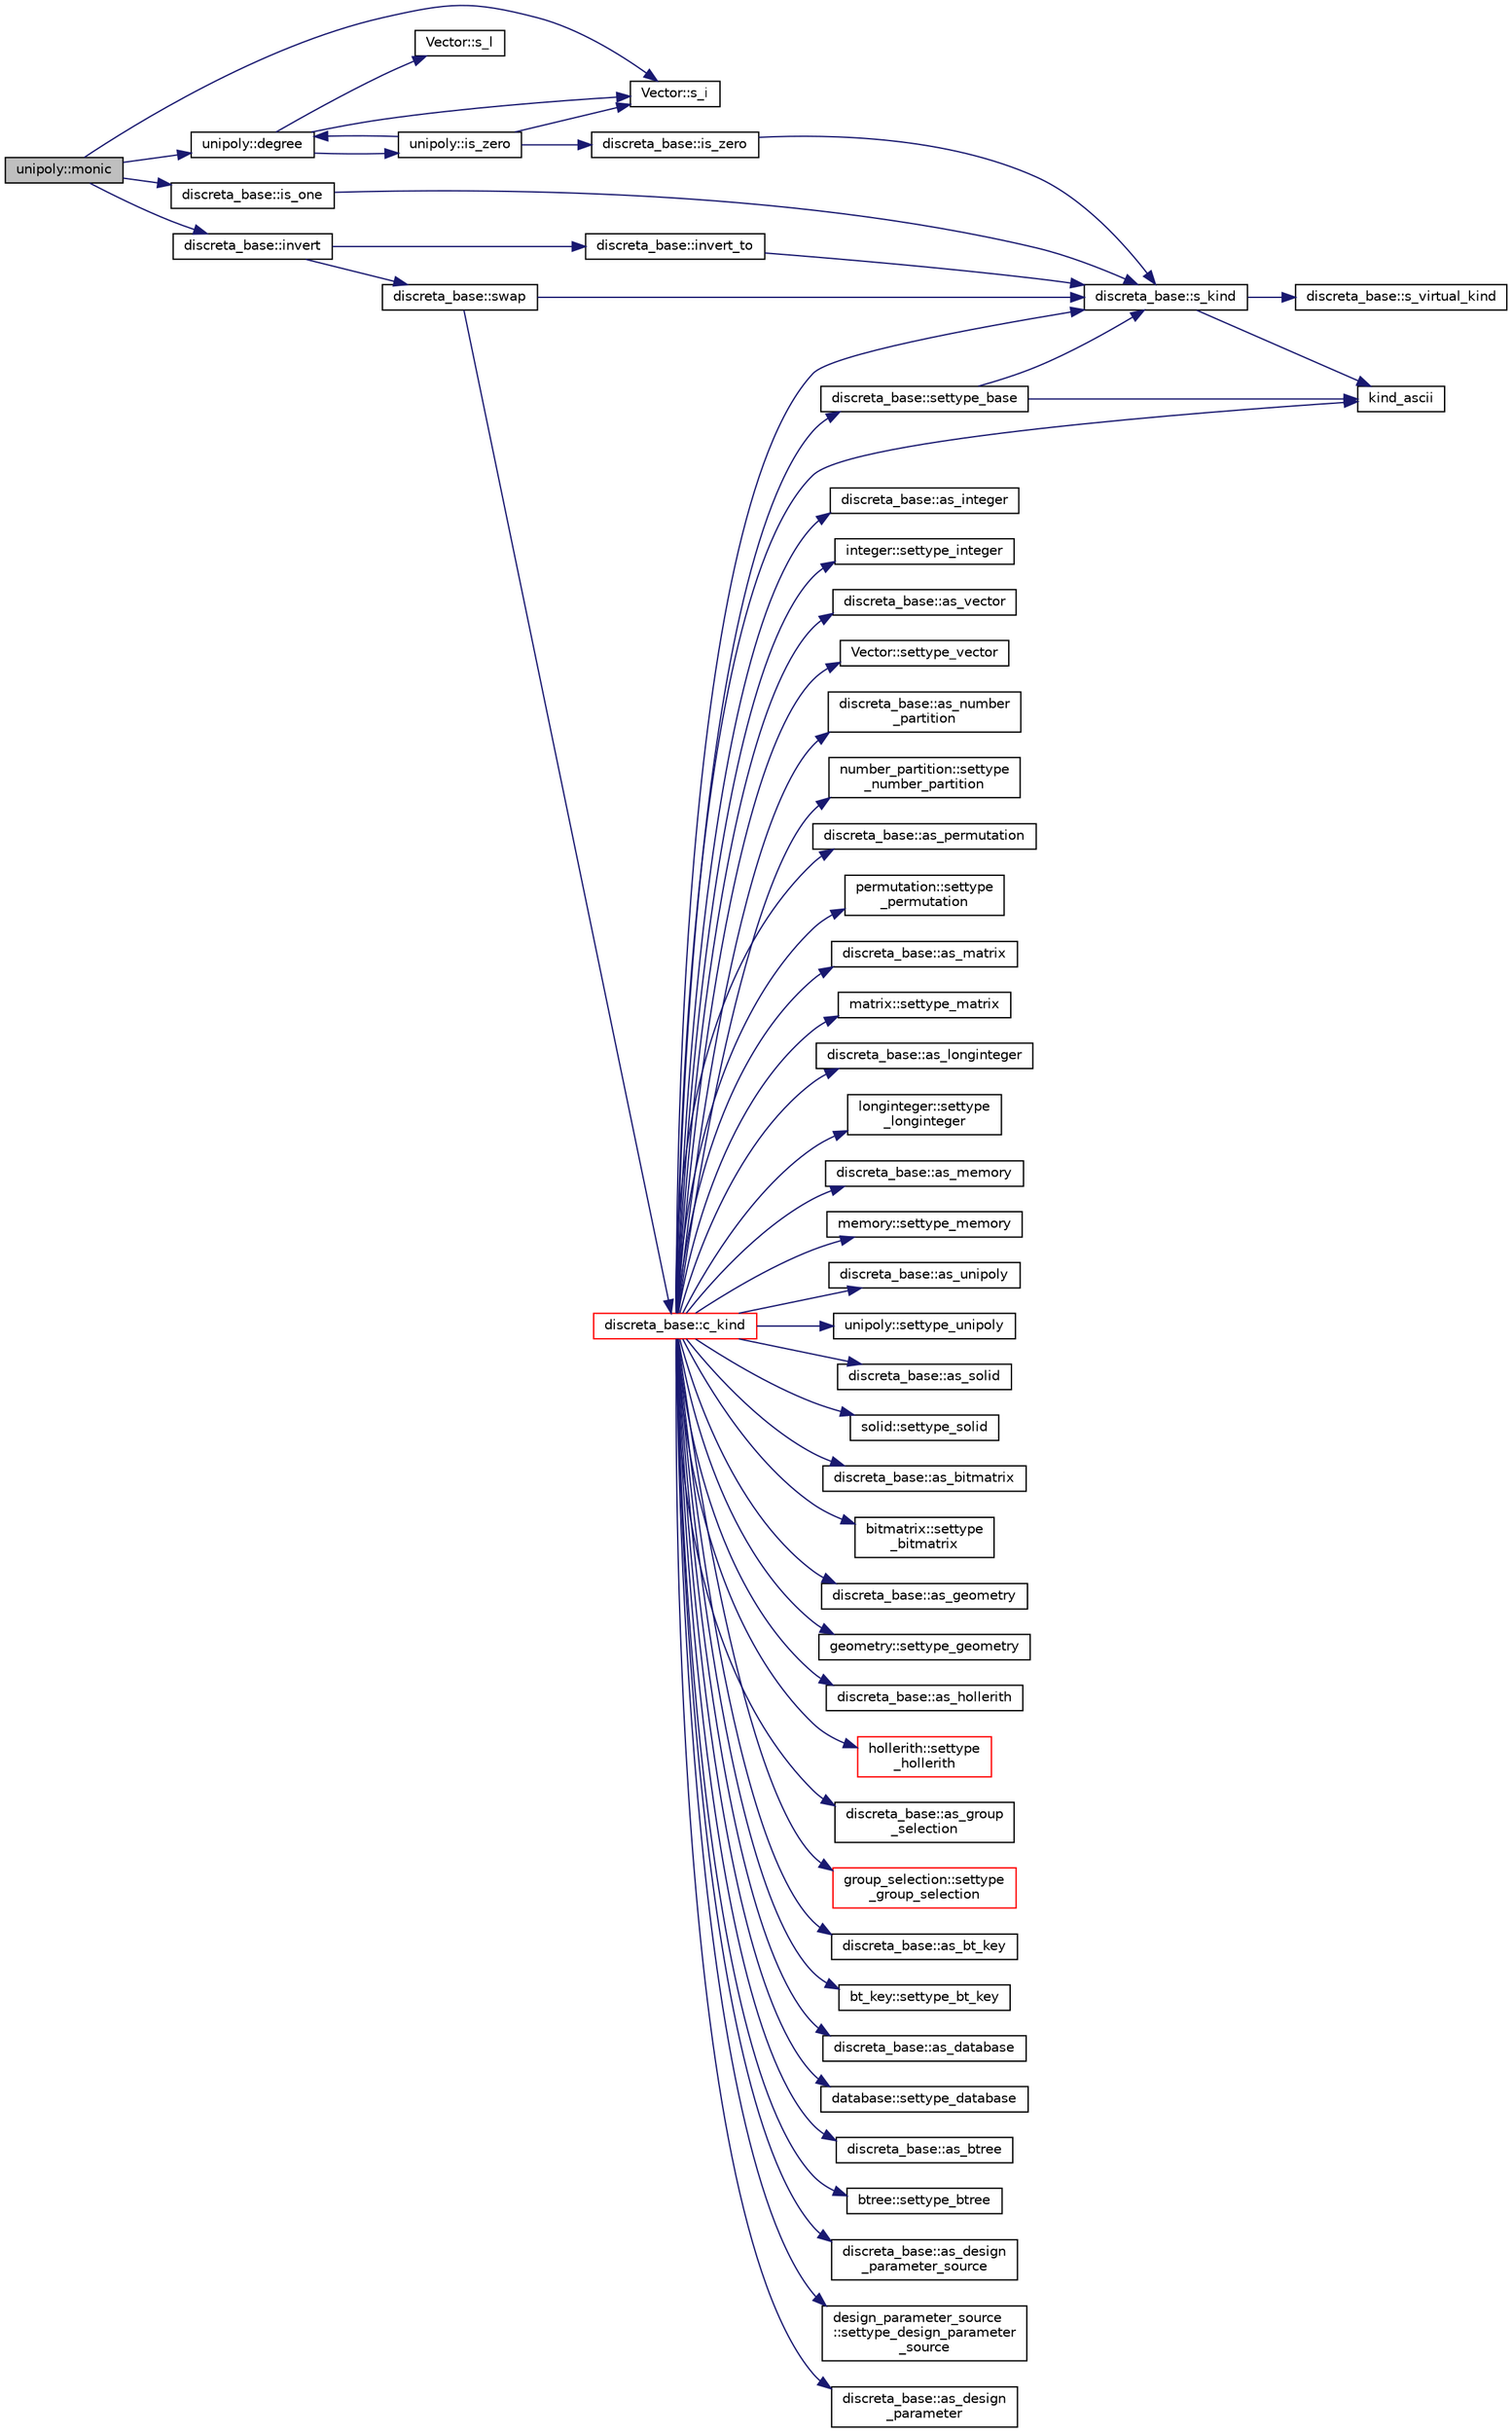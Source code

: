 digraph "unipoly::monic"
{
  edge [fontname="Helvetica",fontsize="10",labelfontname="Helvetica",labelfontsize="10"];
  node [fontname="Helvetica",fontsize="10",shape=record];
  rankdir="LR";
  Node1230 [label="unipoly::monic",height=0.2,width=0.4,color="black", fillcolor="grey75", style="filled", fontcolor="black"];
  Node1230 -> Node1231 [color="midnightblue",fontsize="10",style="solid",fontname="Helvetica"];
  Node1231 [label="unipoly::degree",height=0.2,width=0.4,color="black", fillcolor="white", style="filled",URL="$d1/d89/classunipoly.html#ab2b9692ea17ce32c0c8f2cc246517e37"];
  Node1231 -> Node1232 [color="midnightblue",fontsize="10",style="solid",fontname="Helvetica"];
  Node1232 [label="Vector::s_l",height=0.2,width=0.4,color="black", fillcolor="white", style="filled",URL="$d5/db2/class_vector.html#ad2dc082288f858d22a528832289e0704"];
  Node1231 -> Node1233 [color="midnightblue",fontsize="10",style="solid",fontname="Helvetica"];
  Node1233 [label="Vector::s_i",height=0.2,width=0.4,color="black", fillcolor="white", style="filled",URL="$d5/db2/class_vector.html#a1c4fe1752523df8119f70dd550244871"];
  Node1231 -> Node1234 [color="midnightblue",fontsize="10",style="solid",fontname="Helvetica"];
  Node1234 [label="unipoly::is_zero",height=0.2,width=0.4,color="black", fillcolor="white", style="filled",URL="$d1/d89/classunipoly.html#a7bff4146466929655bf2bcfd42c682cf"];
  Node1234 -> Node1231 [color="midnightblue",fontsize="10",style="solid",fontname="Helvetica"];
  Node1234 -> Node1233 [color="midnightblue",fontsize="10",style="solid",fontname="Helvetica"];
  Node1234 -> Node1235 [color="midnightblue",fontsize="10",style="solid",fontname="Helvetica"];
  Node1235 [label="discreta_base::is_zero",height=0.2,width=0.4,color="black", fillcolor="white", style="filled",URL="$d7/d71/classdiscreta__base.html#ac75f6bdc1ba1b406e26cf921adfd9864"];
  Node1235 -> Node1236 [color="midnightblue",fontsize="10",style="solid",fontname="Helvetica"];
  Node1236 [label="discreta_base::s_kind",height=0.2,width=0.4,color="black", fillcolor="white", style="filled",URL="$d7/d71/classdiscreta__base.html#a8a830025c74adbbc3362418a7c2ba157"];
  Node1236 -> Node1237 [color="midnightblue",fontsize="10",style="solid",fontname="Helvetica"];
  Node1237 [label="discreta_base::s_virtual_kind",height=0.2,width=0.4,color="black", fillcolor="white", style="filled",URL="$d7/d71/classdiscreta__base.html#a52778a6d6943a468be083d0785d418fb"];
  Node1236 -> Node1238 [color="midnightblue",fontsize="10",style="solid",fontname="Helvetica"];
  Node1238 [label="kind_ascii",height=0.2,width=0.4,color="black", fillcolor="white", style="filled",URL="$d9/d60/discreta_8h.html#ad0ce825a9f29bc6cec27e1b64cfe27bf"];
  Node1230 -> Node1233 [color="midnightblue",fontsize="10",style="solid",fontname="Helvetica"];
  Node1230 -> Node1239 [color="midnightblue",fontsize="10",style="solid",fontname="Helvetica"];
  Node1239 [label="discreta_base::is_one",height=0.2,width=0.4,color="black", fillcolor="white", style="filled",URL="$d7/d71/classdiscreta__base.html#a28fa37aac83194174888d34f07f43848"];
  Node1239 -> Node1236 [color="midnightblue",fontsize="10",style="solid",fontname="Helvetica"];
  Node1230 -> Node1240 [color="midnightblue",fontsize="10",style="solid",fontname="Helvetica"];
  Node1240 [label="discreta_base::invert",height=0.2,width=0.4,color="black", fillcolor="white", style="filled",URL="$d7/d71/classdiscreta__base.html#a3c415a064ce76e183f000912875dea74"];
  Node1240 -> Node1241 [color="midnightblue",fontsize="10",style="solid",fontname="Helvetica"];
  Node1241 [label="discreta_base::invert_to",height=0.2,width=0.4,color="black", fillcolor="white", style="filled",URL="$d7/d71/classdiscreta__base.html#a874a5ffb467f3896604a3c9bdf0cca50"];
  Node1241 -> Node1236 [color="midnightblue",fontsize="10",style="solid",fontname="Helvetica"];
  Node1240 -> Node1242 [color="midnightblue",fontsize="10",style="solid",fontname="Helvetica"];
  Node1242 [label="discreta_base::swap",height=0.2,width=0.4,color="black", fillcolor="white", style="filled",URL="$d7/d71/classdiscreta__base.html#a2e8acbb9d3476675dac5b6a583b0293e"];
  Node1242 -> Node1236 [color="midnightblue",fontsize="10",style="solid",fontname="Helvetica"];
  Node1242 -> Node1243 [color="midnightblue",fontsize="10",style="solid",fontname="Helvetica"];
  Node1243 [label="discreta_base::c_kind",height=0.2,width=0.4,color="red", fillcolor="white", style="filled",URL="$d7/d71/classdiscreta__base.html#adc2ff61589c2d083688e7a43f333cb62"];
  Node1243 -> Node1244 [color="midnightblue",fontsize="10",style="solid",fontname="Helvetica"];
  Node1244 [label="discreta_base::settype_base",height=0.2,width=0.4,color="black", fillcolor="white", style="filled",URL="$d7/d71/classdiscreta__base.html#a4f42899a89447d1c3993ea07c38f8ad4"];
  Node1244 -> Node1236 [color="midnightblue",fontsize="10",style="solid",fontname="Helvetica"];
  Node1244 -> Node1238 [color="midnightblue",fontsize="10",style="solid",fontname="Helvetica"];
  Node1243 -> Node1245 [color="midnightblue",fontsize="10",style="solid",fontname="Helvetica"];
  Node1245 [label="discreta_base::as_integer",height=0.2,width=0.4,color="black", fillcolor="white", style="filled",URL="$d7/d71/classdiscreta__base.html#a00d7691eaf874fd283d942692fe8dd26"];
  Node1243 -> Node1246 [color="midnightblue",fontsize="10",style="solid",fontname="Helvetica"];
  Node1246 [label="integer::settype_integer",height=0.2,width=0.4,color="black", fillcolor="white", style="filled",URL="$d0/de5/classinteger.html#a6265c65ef311229acd513d748faba796"];
  Node1243 -> Node1247 [color="midnightblue",fontsize="10",style="solid",fontname="Helvetica"];
  Node1247 [label="discreta_base::as_vector",height=0.2,width=0.4,color="black", fillcolor="white", style="filled",URL="$d7/d71/classdiscreta__base.html#a7bdd6cae39c380b128ee9e17e42cf020"];
  Node1243 -> Node1248 [color="midnightblue",fontsize="10",style="solid",fontname="Helvetica"];
  Node1248 [label="Vector::settype_vector",height=0.2,width=0.4,color="black", fillcolor="white", style="filled",URL="$d5/db2/class_vector.html#a34e0d00b18c051f23904a8429fa6c8b4"];
  Node1243 -> Node1249 [color="midnightblue",fontsize="10",style="solid",fontname="Helvetica"];
  Node1249 [label="discreta_base::as_number\l_partition",height=0.2,width=0.4,color="black", fillcolor="white", style="filled",URL="$d7/d71/classdiscreta__base.html#a307aa09de0e925d46697707968ffab00"];
  Node1243 -> Node1250 [color="midnightblue",fontsize="10",style="solid",fontname="Helvetica"];
  Node1250 [label="number_partition::settype\l_number_partition",height=0.2,width=0.4,color="black", fillcolor="white", style="filled",URL="$df/d50/classnumber__partition.html#a3aaec1b557758f643ffc8555bbc358be"];
  Node1243 -> Node1251 [color="midnightblue",fontsize="10",style="solid",fontname="Helvetica"];
  Node1251 [label="discreta_base::as_permutation",height=0.2,width=0.4,color="black", fillcolor="white", style="filled",URL="$d7/d71/classdiscreta__base.html#aa4e72f36a82984239b12ae831e131098"];
  Node1243 -> Node1252 [color="midnightblue",fontsize="10",style="solid",fontname="Helvetica"];
  Node1252 [label="permutation::settype\l_permutation",height=0.2,width=0.4,color="black", fillcolor="white", style="filled",URL="$d0/d08/classpermutation.html#af1eea29f86195cede9562e444664c28c"];
  Node1243 -> Node1253 [color="midnightblue",fontsize="10",style="solid",fontname="Helvetica"];
  Node1253 [label="discreta_base::as_matrix",height=0.2,width=0.4,color="black", fillcolor="white", style="filled",URL="$d7/d71/classdiscreta__base.html#ae4d7f56d917a4707b838fbffde6467ff"];
  Node1243 -> Node1254 [color="midnightblue",fontsize="10",style="solid",fontname="Helvetica"];
  Node1254 [label="matrix::settype_matrix",height=0.2,width=0.4,color="black", fillcolor="white", style="filled",URL="$d1/d8d/classmatrix.html#a1780283a64a789e4084d792683d276bb"];
  Node1243 -> Node1255 [color="midnightblue",fontsize="10",style="solid",fontname="Helvetica"];
  Node1255 [label="discreta_base::as_longinteger",height=0.2,width=0.4,color="black", fillcolor="white", style="filled",URL="$d7/d71/classdiscreta__base.html#a20a094639eb711b10c8694c51937f7cd"];
  Node1243 -> Node1256 [color="midnightblue",fontsize="10",style="solid",fontname="Helvetica"];
  Node1256 [label="longinteger::settype\l_longinteger",height=0.2,width=0.4,color="black", fillcolor="white", style="filled",URL="$d3/d71/classlonginteger.html#ae5f811ece8df31b9ff114368a18e1dc5"];
  Node1243 -> Node1257 [color="midnightblue",fontsize="10",style="solid",fontname="Helvetica"];
  Node1257 [label="discreta_base::as_memory",height=0.2,width=0.4,color="black", fillcolor="white", style="filled",URL="$d7/d71/classdiscreta__base.html#ad94b2d7dce0cd4fa22db57f6e79c4bd2"];
  Node1243 -> Node1258 [color="midnightblue",fontsize="10",style="solid",fontname="Helvetica"];
  Node1258 [label="memory::settype_memory",height=0.2,width=0.4,color="black", fillcolor="white", style="filled",URL="$d8/d99/classmemory.html#a33aae277f9b8fe36b02e9d5da895451b"];
  Node1243 -> Node1259 [color="midnightblue",fontsize="10",style="solid",fontname="Helvetica"];
  Node1259 [label="discreta_base::as_unipoly",height=0.2,width=0.4,color="black", fillcolor="white", style="filled",URL="$d7/d71/classdiscreta__base.html#ad50d8027f039fe5c2478cddb243adc9d"];
  Node1243 -> Node1260 [color="midnightblue",fontsize="10",style="solid",fontname="Helvetica"];
  Node1260 [label="unipoly::settype_unipoly",height=0.2,width=0.4,color="black", fillcolor="white", style="filled",URL="$d1/d89/classunipoly.html#a8db854fcc85c5e1150b1f1b1c005c95b"];
  Node1243 -> Node1261 [color="midnightblue",fontsize="10",style="solid",fontname="Helvetica"];
  Node1261 [label="discreta_base::as_solid",height=0.2,width=0.4,color="black", fillcolor="white", style="filled",URL="$d7/d71/classdiscreta__base.html#a1fc5f2b85ec97ab0a69dd64903c970a5"];
  Node1243 -> Node1262 [color="midnightblue",fontsize="10",style="solid",fontname="Helvetica"];
  Node1262 [label="solid::settype_solid",height=0.2,width=0.4,color="black", fillcolor="white", style="filled",URL="$d8/def/classsolid.html#a775bd4821f75a8aee4ea3d4335ff90e0"];
  Node1243 -> Node1263 [color="midnightblue",fontsize="10",style="solid",fontname="Helvetica"];
  Node1263 [label="discreta_base::as_bitmatrix",height=0.2,width=0.4,color="black", fillcolor="white", style="filled",URL="$d7/d71/classdiscreta__base.html#a071ad54ea8ef6c9d1d15f532e5a76df6"];
  Node1243 -> Node1264 [color="midnightblue",fontsize="10",style="solid",fontname="Helvetica"];
  Node1264 [label="bitmatrix::settype\l_bitmatrix",height=0.2,width=0.4,color="black", fillcolor="white", style="filled",URL="$de/dc8/classbitmatrix.html#acb571d947f9526665ebbdc0ce3e2a973"];
  Node1243 -> Node1265 [color="midnightblue",fontsize="10",style="solid",fontname="Helvetica"];
  Node1265 [label="discreta_base::as_geometry",height=0.2,width=0.4,color="black", fillcolor="white", style="filled",URL="$d7/d71/classdiscreta__base.html#a38fc7b4cdd830703e9d87354b79bc5c8"];
  Node1243 -> Node1266 [color="midnightblue",fontsize="10",style="solid",fontname="Helvetica"];
  Node1266 [label="geometry::settype_geometry",height=0.2,width=0.4,color="black", fillcolor="white", style="filled",URL="$da/d44/classgeometry.html#ab4a336baba6a3f56f5ffa053a5be5ba7"];
  Node1243 -> Node1267 [color="midnightblue",fontsize="10",style="solid",fontname="Helvetica"];
  Node1267 [label="discreta_base::as_hollerith",height=0.2,width=0.4,color="black", fillcolor="white", style="filled",URL="$d7/d71/classdiscreta__base.html#a3e66f82711f314710107e2f29e589690"];
  Node1243 -> Node1268 [color="midnightblue",fontsize="10",style="solid",fontname="Helvetica"];
  Node1268 [label="hollerith::settype\l_hollerith",height=0.2,width=0.4,color="red", fillcolor="white", style="filled",URL="$d8/d99/classhollerith.html#a23bbd4acfc88a0e90f1245f243f51f76"];
  Node1243 -> Node1270 [color="midnightblue",fontsize="10",style="solid",fontname="Helvetica"];
  Node1270 [label="discreta_base::as_group\l_selection",height=0.2,width=0.4,color="black", fillcolor="white", style="filled",URL="$d7/d71/classdiscreta__base.html#aae1bac4883c567718bef9fb610abbdc8"];
  Node1243 -> Node1271 [color="midnightblue",fontsize="10",style="solid",fontname="Helvetica"];
  Node1271 [label="group_selection::settype\l_group_selection",height=0.2,width=0.4,color="red", fillcolor="white", style="filled",URL="$d6/db0/classgroup__selection.html#a015ed73b7b8d784bedd4d11ac1fc0ec1"];
  Node1243 -> Node1273 [color="midnightblue",fontsize="10",style="solid",fontname="Helvetica"];
  Node1273 [label="discreta_base::as_bt_key",height=0.2,width=0.4,color="black", fillcolor="white", style="filled",URL="$d7/d71/classdiscreta__base.html#a2734c6e08dca17cf6588bd5064ec1b9f"];
  Node1243 -> Node1274 [color="midnightblue",fontsize="10",style="solid",fontname="Helvetica"];
  Node1274 [label="bt_key::settype_bt_key",height=0.2,width=0.4,color="black", fillcolor="white", style="filled",URL="$d1/de5/classbt__key.html#a352bb10beb7c789d8d29373035824800"];
  Node1243 -> Node1275 [color="midnightblue",fontsize="10",style="solid",fontname="Helvetica"];
  Node1275 [label="discreta_base::as_database",height=0.2,width=0.4,color="black", fillcolor="white", style="filled",URL="$d7/d71/classdiscreta__base.html#ab055d39d58210a2b03ba3d33703b09a9"];
  Node1243 -> Node1276 [color="midnightblue",fontsize="10",style="solid",fontname="Helvetica"];
  Node1276 [label="database::settype_database",height=0.2,width=0.4,color="black", fillcolor="white", style="filled",URL="$db/d72/classdatabase.html#a014639aa001462e480eb1f3984839b72"];
  Node1243 -> Node1277 [color="midnightblue",fontsize="10",style="solid",fontname="Helvetica"];
  Node1277 [label="discreta_base::as_btree",height=0.2,width=0.4,color="black", fillcolor="white", style="filled",URL="$d7/d71/classdiscreta__base.html#a78e76674cef2ec113c17989c11288778"];
  Node1243 -> Node1278 [color="midnightblue",fontsize="10",style="solid",fontname="Helvetica"];
  Node1278 [label="btree::settype_btree",height=0.2,width=0.4,color="black", fillcolor="white", style="filled",URL="$dd/db0/classbtree.html#a5a1b9773c848908a6050cc733d2d9780"];
  Node1243 -> Node1279 [color="midnightblue",fontsize="10",style="solid",fontname="Helvetica"];
  Node1279 [label="discreta_base::as_design\l_parameter_source",height=0.2,width=0.4,color="black", fillcolor="white", style="filled",URL="$d7/d71/classdiscreta__base.html#a59cbf837c6582ded5bc586265d13d81a"];
  Node1243 -> Node1280 [color="midnightblue",fontsize="10",style="solid",fontname="Helvetica"];
  Node1280 [label="design_parameter_source\l::settype_design_parameter\l_source",height=0.2,width=0.4,color="black", fillcolor="white", style="filled",URL="$df/d4b/classdesign__parameter__source.html#a3af3b851df87bd1661fb9c9ce18822c8"];
  Node1243 -> Node1281 [color="midnightblue",fontsize="10",style="solid",fontname="Helvetica"];
  Node1281 [label="discreta_base::as_design\l_parameter",height=0.2,width=0.4,color="black", fillcolor="white", style="filled",URL="$d7/d71/classdiscreta__base.html#aab24ff38ea1c5471ab3de42e014d0f2a"];
  Node1243 -> Node1238 [color="midnightblue",fontsize="10",style="solid",fontname="Helvetica"];
  Node1243 -> Node1236 [color="midnightblue",fontsize="10",style="solid",fontname="Helvetica"];
}
